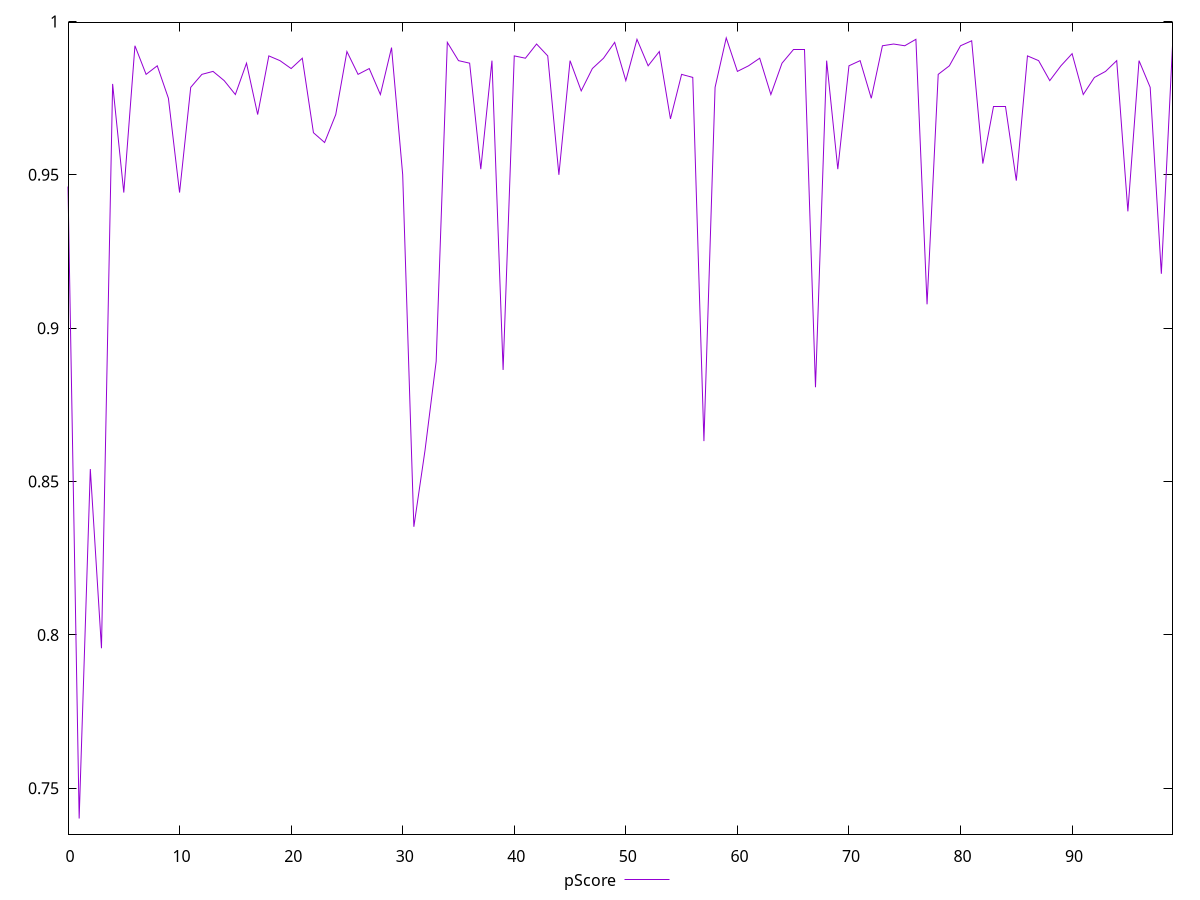 reset

$pScore <<EOF
0 0.9461853492914378
1 0.7401460270264316
2 0.8540758457107169
3 0.795663849858528
4 0.979634315738652
5 0.944218276513489
6 0.9920780447368824
7 0.9827521983514116
8 0.9855427057477746
9 0.974951707034809
10 0.944218276513489
11 0.9785205576066447
12 0.9827521983514116
13 0.9837182073683034
14 0.9807106198420188
15 0.976179511153694
16 0.9864020924526467
17 0.9696538625269422
18 0.9887747435840251
19 0.9872268801572729
20 0.9846482314151789
21 0.9880175836752019
22 0.963731128396951
23 0.9605342219578541
24 0.9696538625269422
25 0.9901907206858327
26 0.9827521983514116
27 0.9846482314151789
28 0.976179511153694
29 0.9914796308990093
30 0.9500048962537007
31 0.8352565170736317
32 0.8601753331366898
33 0.8891763256876284
34 0.9931862003898535
35 0.9872268801572729
36 0.9864020924526467
37 0.9518569718307943
38 0.9872268801572729
39 0.8863972095082913
40 0.9887747435840251
41 0.9880175836752019
42 0.9926466668793034
43 0.9887747435840251
44 0.9500048962537007
45 0.9872268801572729
46 0.9773690465852017
47 0.9846482314151789
48 0.9880175836752019
49 0.9931862003898535
50 0.9807106198420188
51 0.994180911427837
52 0.9855427057477746
53 0.9901907206858327
54 0.9682319920656376
55 0.9827521983514116
56 0.9817497961668427
57 0.8631900779561363
58 0.9785205576066447
59 0.9946375893622611
60 0.9837182073683034
61 0.9855427057477746
62 0.9880175836752019
63 0.976179511153694
64 0.9864020924526467
65 0.9908507430743767
66 0.9908507430743767
67 0.8807546627337206
68 0.9872268801572729
69 0.9518569718307943
70 0.9855427057477746
71 0.9872268801572729
72 0.974951707034809
73 0.9920780447368824
74 0.9926466668793034
75 0.9920780447368824
76 0.994180911427837
77 0.9077964004802882
78 0.9827521983514116
79 0.9855427057477746
80 0.9920780447368824
81 0.9936973680837036
82 0.9536703494183012
83 0.9723804509474023
84 0.9723804509474023
85 0.948114292217301
86 0.9887747435840251
87 0.9872268801572729
88 0.9807106198420188
89 0.9855427057477746
90 0.9894989257340682
91 0.976179511153694
92 0.9817497961668427
93 0.9837182073683034
94 0.9872268801572729
95 0.9380906492677474
96 0.9872268801572729
97 0.9785205576066447
98 0.917739382061876
99 0.9920780447368824
EOF

set key outside below
set xrange [0:99]
set yrange [0.735056195779715:0.9997274206089777]
set trange [0.735056195779715:0.9997274206089777]
set terminal svg size 640, 500 enhanced background rgb 'white'
set output "report_00017_2021-02-10T15-08-03.406Z/max-potential-fid/samples/pages+cached+noadtech+nomedia+nocss/pScore/values.svg"

plot $pScore title "pScore" with line

reset
